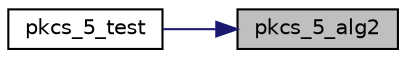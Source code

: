 digraph "pkcs_5_alg2"
{
 // LATEX_PDF_SIZE
  edge [fontname="Helvetica",fontsize="10",labelfontname="Helvetica",labelfontsize="10"];
  node [fontname="Helvetica",fontsize="10",shape=record];
  rankdir="RL";
  Node13 [label="pkcs_5_alg2",height=0.2,width=0.4,color="black", fillcolor="grey75", style="filled", fontcolor="black",tooltip="Execute PKCS #5 v2."];
  Node13 -> Node14 [dir="back",color="midnightblue",fontsize="10",style="solid",fontname="Helvetica"];
  Node14 [label="pkcs_5_test",height=0.2,width=0.4,color="black", fillcolor="white", style="filled",URL="$pkcs__5__test_8c.html#a1a78c0bca3595115dd9272c2026b607e",tooltip="PKCS #5 self-test."];
}
